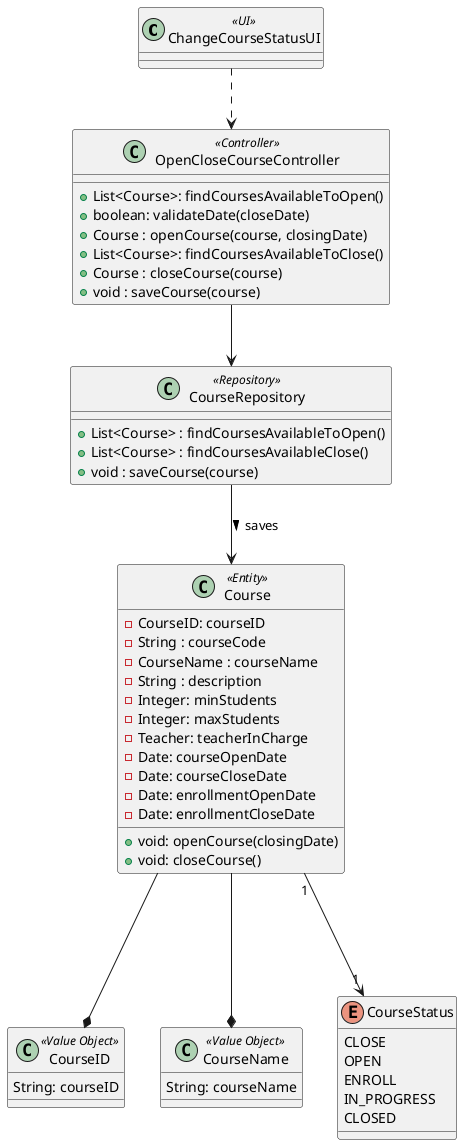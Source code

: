 @startuml

class ChangeCourseStatusUI <<UI>> {
}

class OpenCloseCourseController <<Controller>> {
    + List<Course>: findCoursesAvailableToOpen()
    + boolean: validateDate(closeDate)
    + Course : openCourse(course, closingDate)
    + List<Course>: findCoursesAvailableToClose()
    + Course : closeCourse(course)
    + void : saveCourse(course)
}

class CourseRepository <<Repository>> {
    + List<Course> : findCoursesAvailableToOpen()
    + List<Course> : findCoursesAvailableClose()
    + void : saveCourse(course)
}

class Course <<Entity>> {
        - CourseID: courseID
        - String : courseCode
        - CourseName : courseName
        - String : description
        - Integer: minStudents
        - Integer: maxStudents
        - Teacher: teacherInCharge
        - Date: courseOpenDate
        - Date: courseCloseDate
        - Date: enrollmentOpenDate
        - Date: enrollmentCloseDate
        + void: openCourse(closingDate)
        + void: closeCourse()
}

class CourseID <<Value Object>> {
    String: courseID
}

class CourseName <<Value Object>> {
    String: courseName
}

enum CourseStatus {
        CLOSE
        OPEN
        ENROLL
        IN_PROGRESS
        CLOSED
}

ChangeCourseStatusUI ..> OpenCloseCourseController
OpenCloseCourseController --> CourseRepository
CourseRepository --> Course : saves >
Course ---* CourseID
Course ---* CourseName
Course "1" --->  "1" CourseStatus

@enduml
